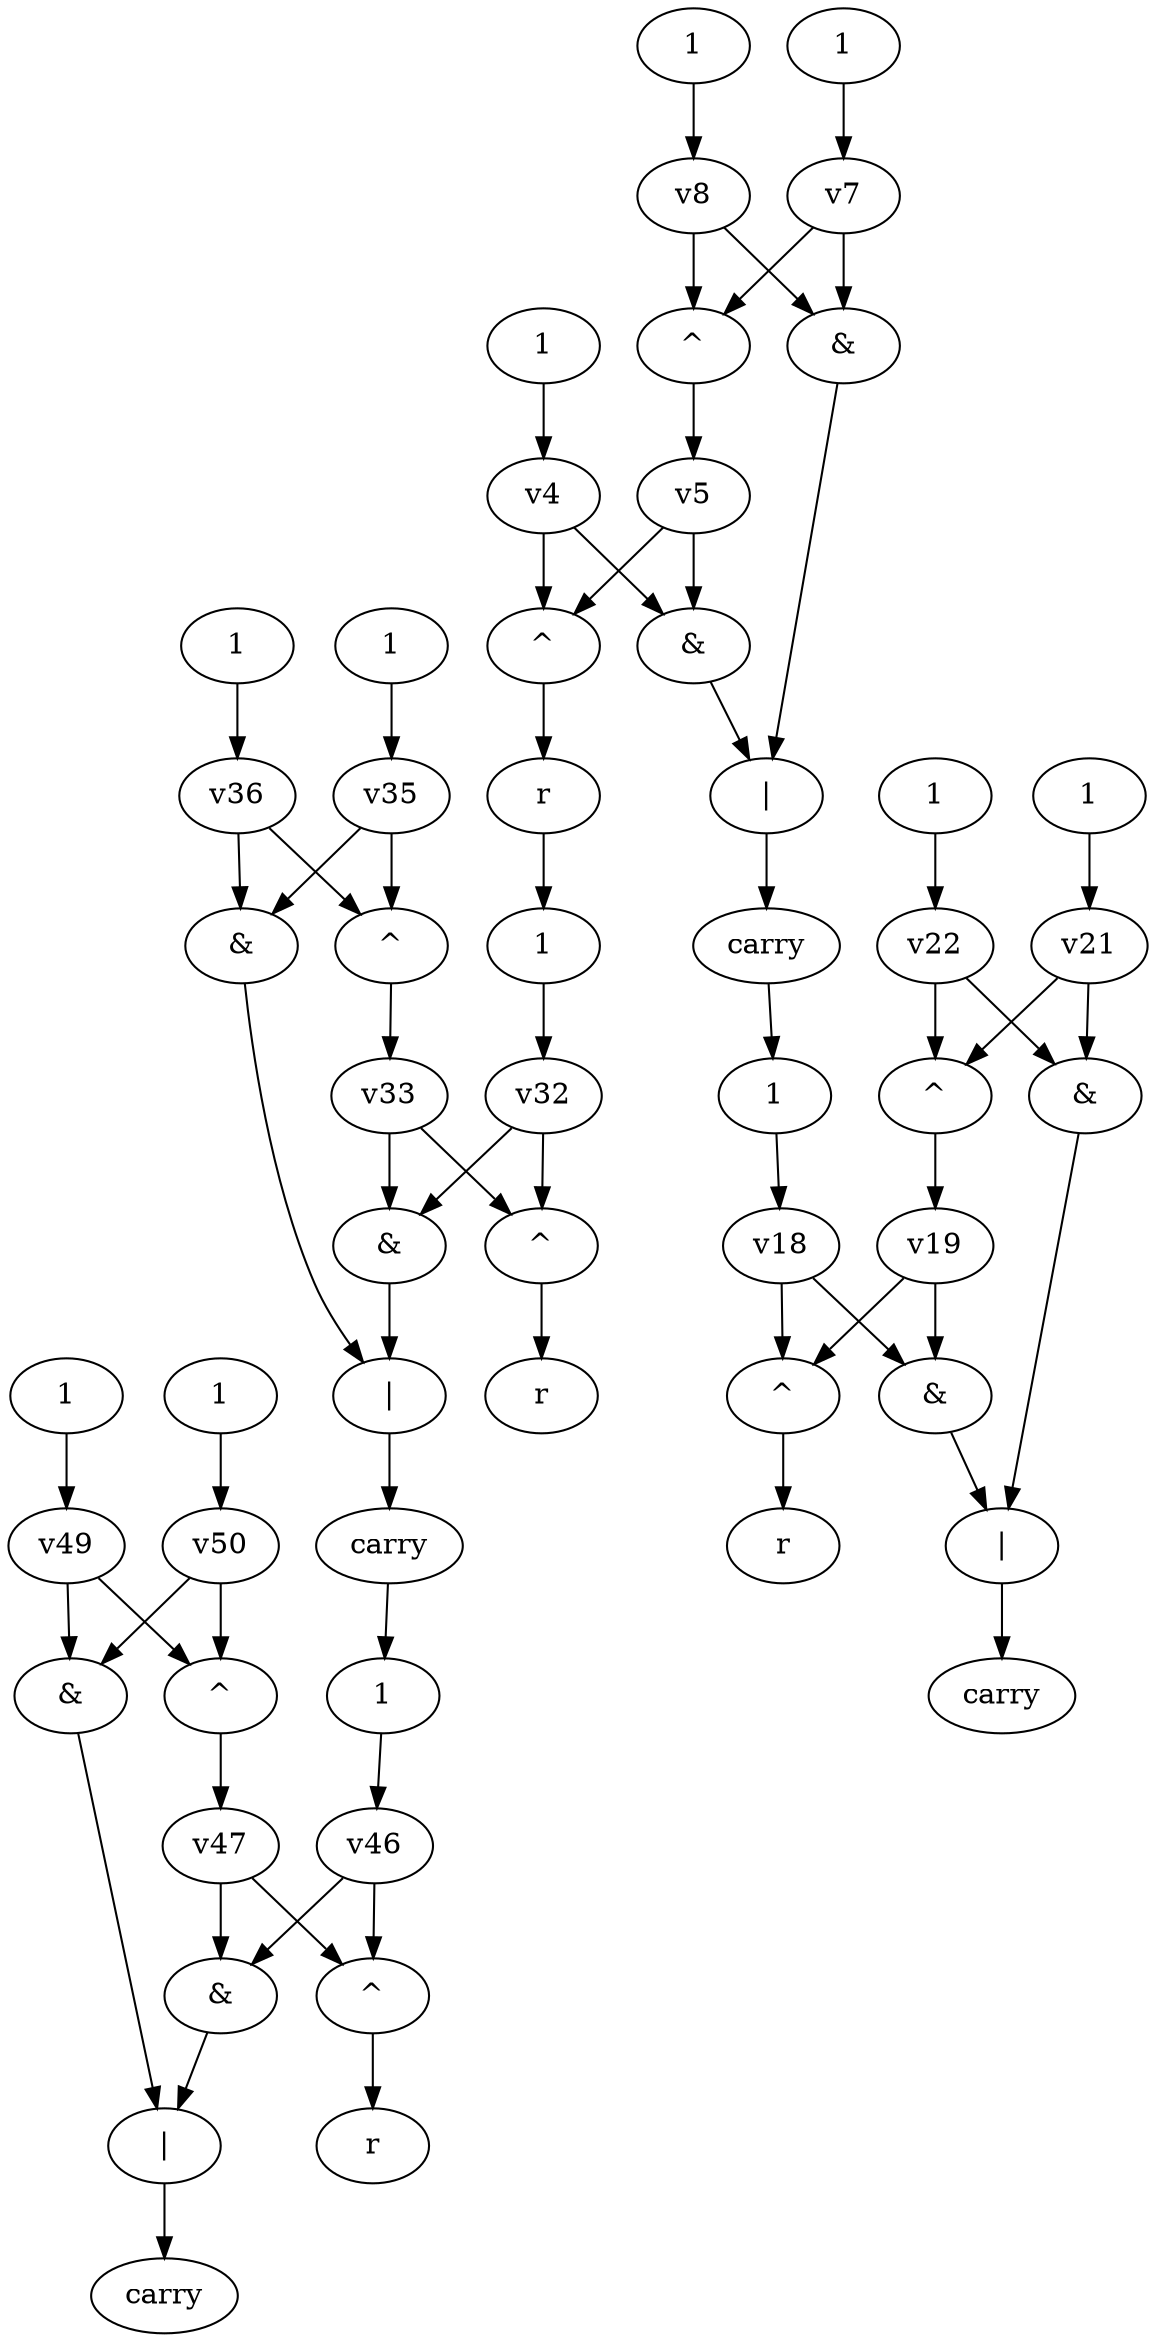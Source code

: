 digraph G { 
v42 [label="|"]; 
v43 [label="&"]; 
v44 [label="&"]; 
v45 [label="^"]; 
v48 [label="^"]; 
v51 [label="1"]; 
v52 [label="1"]; 
v53 [label="1"]; 
v54 [label="carry"]; 
v55 [label="r"]; 
v28 [label="|"]; 
v29 [label="&"]; 
v30 [label="&"]; 
v31 [label="^"]; 
v34 [label="^"]; 
v37 [label="1"]; 
v38 [label="1"]; 
v39 [label="1"]; 
v40 [label="carry"]; 
v41 [label="r"]; 
v14 [label="|"]; 
v15 [label="&"]; 
v16 [label="&"]; 
v17 [label="^"]; 
v20 [label="^"]; 
v23 [label="1"]; 
v24 [label="1"]; 
v25 [label="1"]; 
v26 [label="carry"]; 
v27 [label="r"]; 
v0 [label="|"]; 
v1 [label="&"]; 
v2 [label="&"]; 
v3 [label="^"]; 
v6 [label="^"]; 
v9 [label="1"]; 
v10 [label="1"]; 
v11 [label="1"]; 
v12 [label="carry"]; 
v13 [label="r"]; 
v42 -> v54;
v43 -> v42;
v44 -> v42;
v45 -> v55;
v46 -> v45;
v46 -> v43;
v47 -> v45;
v47 -> v43;
v48 -> v47;
v49 -> v48;
v49 -> v44;
v50 -> v48;
v50 -> v44;
v51 -> v46;
v52 -> v49;
v53 -> v50;
v28 -> v40 -> v51;
v29 -> v28;
v30 -> v28;
v31 -> v41;
v32 -> v31;
v32 -> v29;
v33 -> v31;
v33 -> v29;
v34 -> v33;
v35 -> v34;
v35 -> v30;
v36 -> v34;
v36 -> v30;
v37 -> v32;
v38 -> v35;
v39 -> v36;
v14 -> v26;
v15 -> v14;
v16 -> v14;
v17 -> v27;
v18 -> v17;
v18 -> v15;
v19 -> v17;
v19 -> v15;
v20 -> v19;
v21 -> v20;
v21 -> v16;
v22 -> v20;
v22 -> v16;
v23 -> v18;
v24 -> v21;
v25 -> v22;
v0 -> v12 -> v23;
v1 -> v0;
v2 -> v0;
v3 -> v13 -> v37;
v4 -> v3;
v4 -> v1;
v5 -> v3;
v5 -> v1;
v6 -> v5;
v7 -> v6;
v7 -> v2;
v8 -> v6;
v8 -> v2;
v9 -> v4;
v10 -> v7;
v11 -> v8;
}